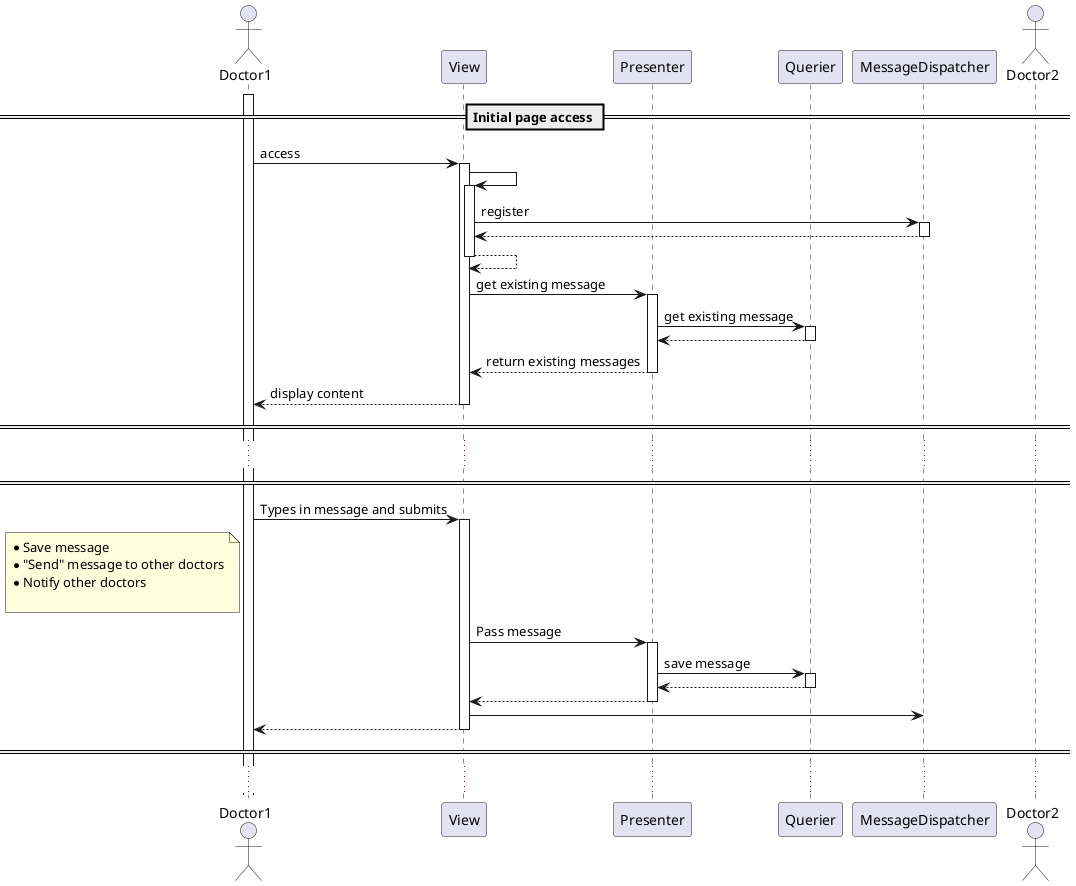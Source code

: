 @startuml
actor Doctor1
participant View
participant Presenter
participant Querier
participant MessageDispatcher
actor Doctor2

'asynchron: a ->> b


activate Doctor1
== Initial page access ==
Doctor1 -> View: access
activate View
' ********* Register ********
View -> View
activate View
View -> MessageDispatcher: register
activate MessageDispatcher

MessageDispatcher --> View
deactivate MessageDispatcher
View --> View
deactivate View
' ***************************

View -> Presenter: get existing message
activate Presenter
Presenter -> Querier: get existing message
activate Querier
Querier --> Presenter
deactivate Querier
Presenter --> View: return existing messages
deactivate Presenter
View --> Doctor1: display content
deactivate View

== ==
...

==  ==
Doctor1 -> View: Types in message and submits
note left of Doctor1
    *Save message
    *"Send" message to other doctors
    *Notify other doctors

end note
activate View
View -> Presenter: Pass message
activate Presenter
Presenter -> Querier: save message
activate Querier
Querier --> Presenter
deactivate Querier
Presenter --> View
deactivate Presenter

View -> MessageDispatcher

View --> Doctor1
deactivate View
== ==

...




@enduml